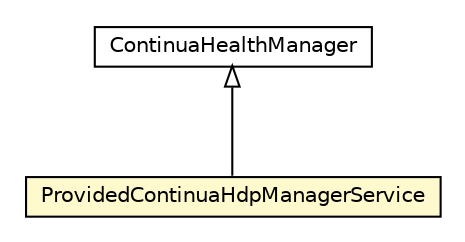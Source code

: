 #!/usr/local/bin/dot
#
# Class diagram 
# Generated by UMLGraph version 5.1 (http://www.umlgraph.org/)
#

digraph G {
	edge [fontname="Helvetica",fontsize=10,labelfontname="Helvetica",labelfontsize=10];
	node [fontname="Helvetica",fontsize=10,shape=plaintext];
	nodesep=0.25;
	ranksep=0.5;
	// org.universAAL.ontology.continua.ContinuaHealthManager
	c6530659 [label=<<table title="org.universAAL.ontology.continua.ContinuaHealthManager" border="0" cellborder="1" cellspacing="0" cellpadding="2" port="p" href="../../ontology/continua/ContinuaHealthManager.html">
		<tr><td><table border="0" cellspacing="0" cellpadding="1">
<tr><td align="center" balign="center"> ContinuaHealthManager </td></tr>
		</table></td></tr>
		</table>>, fontname="Helvetica", fontcolor="black", fontsize=10.0];
	// org.universAAL.lddi.hdp.ProvidedContinuaHdpManagerService
	c6531328 [label=<<table title="org.universAAL.lddi.hdp.ProvidedContinuaHdpManagerService" border="0" cellborder="1" cellspacing="0" cellpadding="2" port="p" bgcolor="lemonChiffon" href="./ProvidedContinuaHdpManagerService.html">
		<tr><td><table border="0" cellspacing="0" cellpadding="1">
<tr><td align="center" balign="center"> ProvidedContinuaHdpManagerService </td></tr>
		</table></td></tr>
		</table>>, fontname="Helvetica", fontcolor="black", fontsize=10.0];
	//org.universAAL.lddi.hdp.ProvidedContinuaHdpManagerService extends org.universAAL.ontology.continua.ContinuaHealthManager
	c6530659:p -> c6531328:p [dir=back,arrowtail=empty];
}

